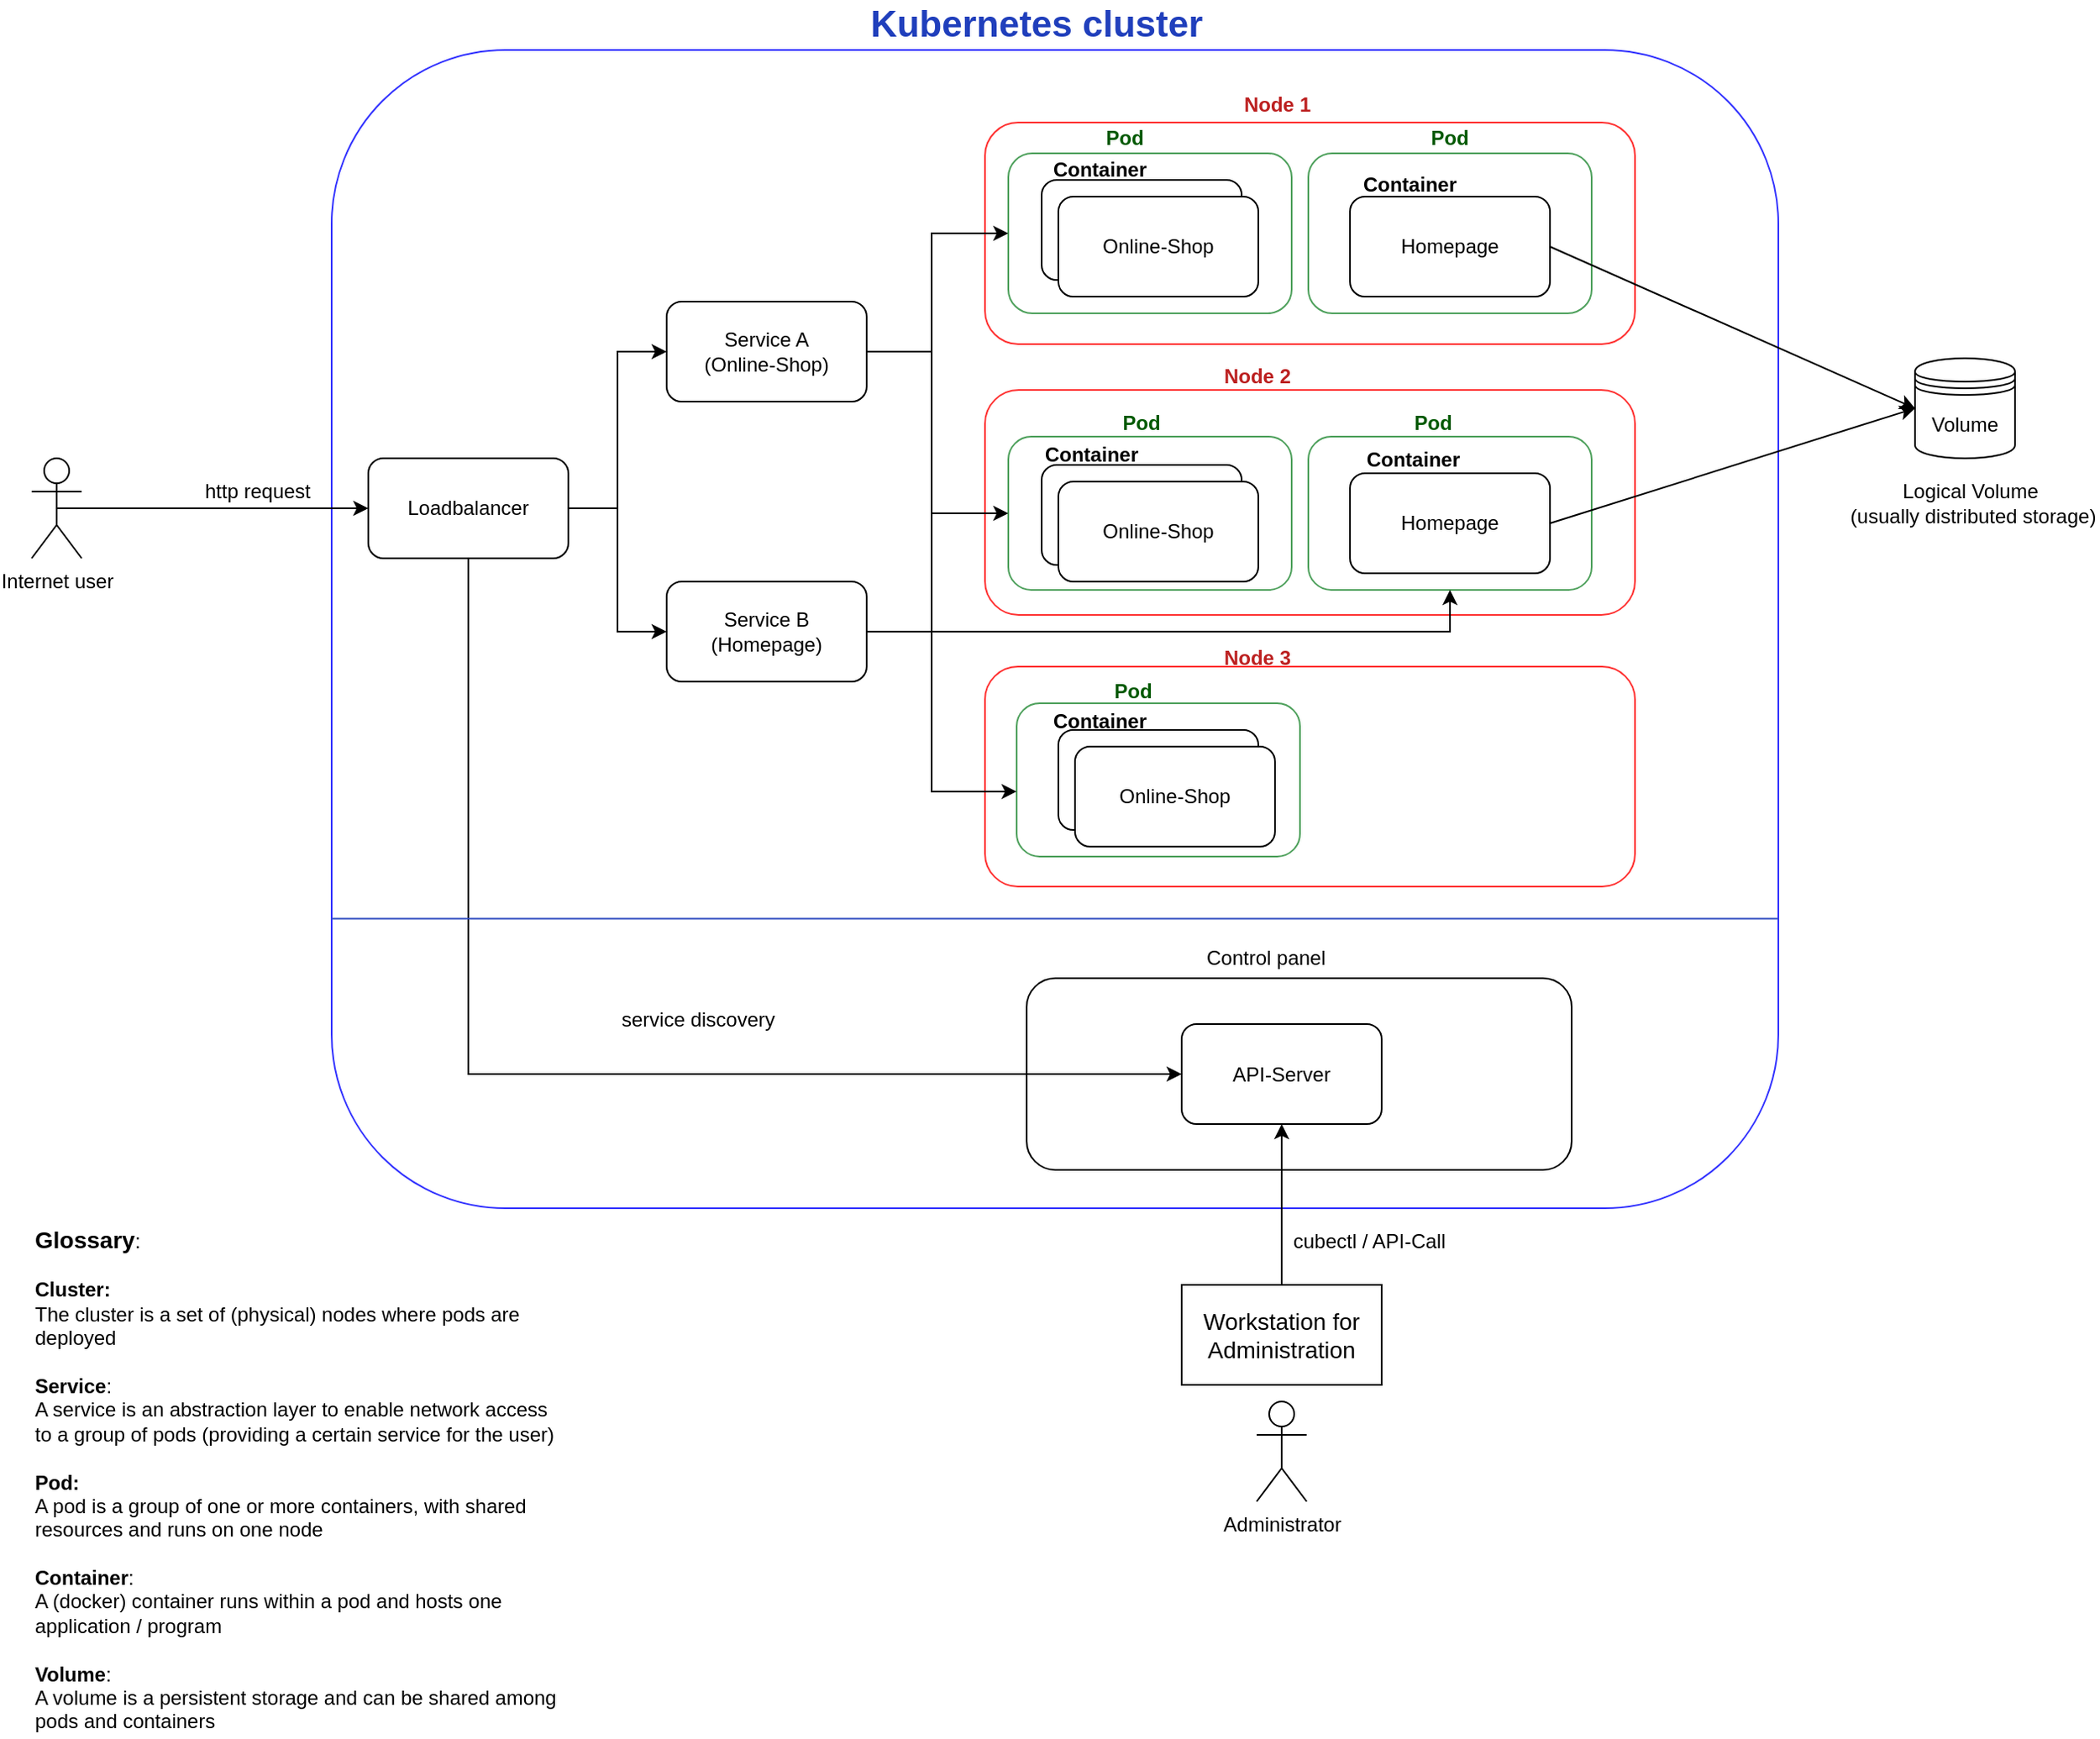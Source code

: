 <mxfile version="20.8.16" type="device"><diagram id="yRh2nw5WrjYz8bn3ZASc" name="Seite-1"><mxGraphModel dx="1418" dy="820" grid="1" gridSize="10" guides="1" tooltips="1" connect="1" arrows="1" fold="1" page="1" pageScale="1" pageWidth="827" pageHeight="1169" math="0" shadow="0"><root><mxCell id="0"/><mxCell id="1" parent="0"/><mxCell id="jIGemz8Pkm7NtJd_Iziw-28" value="" style="rounded=1;whiteSpace=wrap;html=1;strokeColor=#4fa15d;fontColor=#bc2020;fillColor=none;" parent="1" vertex="1"><mxGeometry x="626" y="365" width="170" height="92" as="geometry"/></mxCell><mxCell id="jIGemz8Pkm7NtJd_Iziw-38" value="" style="rounded=1;whiteSpace=wrap;html=1;strokeColor=#000000;fontColor=#000000;fillColor=none;" parent="1" vertex="1"><mxGeometry x="637" y="690" width="327" height="115" as="geometry"/></mxCell><mxCell id="jIGemz8Pkm7NtJd_Iziw-14" value="" style="rounded=1;whiteSpace=wrap;html=1;fillColor=none;strokeColor=#3333FF;" parent="1" vertex="1"><mxGeometry x="220" y="133" width="868" height="695" as="geometry"/></mxCell><mxCell id="jIGemz8Pkm7NtJd_Iziw-30" value="" style="rounded=1;whiteSpace=wrap;html=1;strokeColor=#4fa15d;fontColor=#bc2020;fillColor=none;" parent="1" vertex="1"><mxGeometry x="806" y="365" width="170" height="92" as="geometry"/></mxCell><mxCell id="jIGemz8Pkm7NtJd_Iziw-29" value="" style="rounded=1;whiteSpace=wrap;html=1;strokeColor=#4fa15d;fontColor=#bc2020;fillColor=none;" parent="1" vertex="1"><mxGeometry x="806" y="195" width="170" height="96" as="geometry"/></mxCell><mxCell id="jIGemz8Pkm7NtJd_Iziw-22" value="" style="rounded=1;whiteSpace=wrap;html=1;strokeColor=#ff3333;fontColor=#bc2037;fillColor=none;" parent="1" vertex="1"><mxGeometry x="612" y="503" width="390" height="132" as="geometry"/></mxCell><mxCell id="jIGemz8Pkm7NtJd_Iziw-1" value="Volume" style="shape=datastore;whiteSpace=wrap;html=1;" parent="1" vertex="1"><mxGeometry x="1170" y="318" width="60" height="60" as="geometry"/></mxCell><mxCell id="jIGemz8Pkm7NtJd_Iziw-35" style="edgeStyle=orthogonalEdgeStyle;rounded=0;orthogonalLoop=1;jettySize=auto;html=1;fontColor=#005900;entryX=0.5;entryY=1;entryDx=0;entryDy=0;startArrow=none;" parent="1" source="jIGemz8Pkm7NtJd_Iziw-50" target="jIGemz8Pkm7NtJd_Iziw-37" edge="1"><mxGeometry relative="1" as="geometry"><mxPoint x="783" y="854" as="sourcePoint"/><mxPoint x="843" y="854" as="targetPoint"/></mxGeometry></mxCell><mxCell id="jIGemz8Pkm7NtJd_Iziw-59" style="edgeStyle=orthogonalEdgeStyle;rounded=0;orthogonalLoop=1;jettySize=auto;html=1;exitX=0.5;exitY=0.5;exitDx=0;exitDy=0;exitPerimeter=0;fontSize=14;fontColor=#000000;" parent="1" source="jIGemz8Pkm7NtJd_Iziw-4" target="jIGemz8Pkm7NtJd_Iziw-56" edge="1"><mxGeometry relative="1" as="geometry"/></mxCell><mxCell id="jIGemz8Pkm7NtJd_Iziw-4" value="Internet user" style="shape=umlActor;verticalLabelPosition=bottom;verticalAlign=top;html=1;" parent="1" vertex="1"><mxGeometry x="40" y="378" width="30" height="60" as="geometry"/></mxCell><mxCell id="jIGemz8Pkm7NtJd_Iziw-5" value="Online-Shop" style="rounded=1;whiteSpace=wrap;html=1;" parent="1" vertex="1"><mxGeometry x="646" y="382" width="120" height="60" as="geometry"/></mxCell><mxCell id="jIGemz8Pkm7NtJd_Iziw-7" value="&lt;div style=&quot;&quot;&gt;&lt;span style=&quot;background-color: initial;&quot;&gt;&lt;b&gt;&lt;font style=&quot;font-size: 14px;&quot;&gt;Glossary&lt;/font&gt;&lt;/b&gt;:&lt;/span&gt;&lt;/div&gt;&lt;div style=&quot;&quot;&gt;&lt;span style=&quot;background-color: initial;&quot;&gt;&lt;br&gt;&lt;/span&gt;&lt;/div&gt;&lt;div style=&quot;border-color: var(--border-color);&quot;&gt;&lt;b style=&quot;border-color: var(--border-color);&quot;&gt;Cluster:&amp;nbsp;&lt;/b&gt;&lt;/div&gt;&lt;div style=&quot;&quot;&gt;&lt;span style=&quot;background-color: initial;&quot;&gt;The cluster is a set of (physical) nodes where pods are deployed&lt;/span&gt;&lt;/div&gt;&lt;div style=&quot;&quot;&gt;&lt;b&gt;&lt;br&gt;&lt;/b&gt;&lt;/div&gt;&lt;div style=&quot;border-color: var(--border-color);&quot;&gt;&lt;b style=&quot;border-color: var(--border-color);&quot;&gt;Service&lt;/b&gt;:&lt;/div&gt;&lt;div style=&quot;border-color: var(--border-color);&quot;&gt;A service is an abstraction layer to enable network access to a group of pods (providing a certain service for the user)&lt;/div&gt;&lt;div style=&quot;border-color: var(--border-color);&quot;&gt;&lt;br style=&quot;border-color: var(--border-color);&quot;&gt;&lt;/div&gt;&lt;div style=&quot;&quot;&gt;&lt;b&gt;Pod:&amp;nbsp;&lt;/b&gt;&lt;/div&gt;A pod is a group of one or more containers, with shared&amp;nbsp; resources and runs on one node&lt;div style=&quot;&quot;&gt;&lt;span style=&quot;background-color: initial;&quot;&gt;&amp;nbsp;&lt;/span&gt;&lt;/div&gt;&lt;div style=&quot;&quot;&gt;&lt;b style=&quot;background-color: initial;&quot;&gt;Container&lt;/b&gt;&lt;span style=&quot;background-color: initial;&quot;&gt;:&amp;nbsp;&lt;/span&gt;&lt;br&gt;&lt;/div&gt;&lt;div style=&quot;&quot;&gt;&lt;span style=&quot;background-color: initial;&quot;&gt;A (docker) container runs within a pod and hosts one application / program&amp;nbsp;&lt;/span&gt;&lt;/div&gt;&lt;div style=&quot;&quot;&gt;&lt;b style=&quot;background-color: initial;&quot;&gt;&lt;br&gt;&lt;/b&gt;&lt;/div&gt;&lt;div style=&quot;&quot;&gt;&lt;b style=&quot;background-color: initial;&quot;&gt;Volume&lt;/b&gt;&lt;span style=&quot;background-color: initial;&quot;&gt;:&lt;/span&gt;&lt;br&gt;&lt;/div&gt;&lt;div style=&quot;&quot;&gt;&lt;span style=&quot;background-color: initial;&quot;&gt;A volume is a persistent storage and can be shared among pods and containers&lt;/span&gt;&lt;/div&gt;" style="text;html=1;strokeColor=none;fillColor=none;align=left;verticalAlign=middle;whiteSpace=wrap;rounded=0;" parent="1" vertex="1"><mxGeometry x="40" y="835.5" width="317" height="310" as="geometry"/></mxCell><mxCell id="jIGemz8Pkm7NtJd_Iziw-8" value="Homepage" style="rounded=1;whiteSpace=wrap;html=1;" parent="1" vertex="1"><mxGeometry x="831" y="387" width="120" height="60" as="geometry"/></mxCell><mxCell id="jIGemz8Pkm7NtJd_Iziw-9" value="Homepage" style="rounded=1;whiteSpace=wrap;html=1;" parent="1" vertex="1"><mxGeometry x="831" y="221" width="120" height="60" as="geometry"/></mxCell><mxCell id="jIGemz8Pkm7NtJd_Iziw-10" value="Online-Shop" style="rounded=1;whiteSpace=wrap;html=1;" parent="1" vertex="1"><mxGeometry x="646" y="211" width="120" height="60" as="geometry"/></mxCell><mxCell id="jIGemz8Pkm7NtJd_Iziw-15" value="Kubernetes cluster" style="text;html=1;strokeColor=none;fillColor=none;align=center;verticalAlign=middle;whiteSpace=wrap;rounded=0;fontColor=#203fbc;fontStyle=1;fontSize=22;" parent="1" vertex="1"><mxGeometry x="500" y="103" width="286" height="30" as="geometry"/></mxCell><mxCell id="jIGemz8Pkm7NtJd_Iziw-16" value="" style="rounded=1;whiteSpace=wrap;html=1;strokeColor=#ff3333;fontColor=#bc2037;fillColor=none;" parent="1" vertex="1"><mxGeometry x="612" y="176.5" width="390" height="133" as="geometry"/></mxCell><mxCell id="jIGemz8Pkm7NtJd_Iziw-17" value="" style="rounded=1;whiteSpace=wrap;html=1;strokeColor=#ff3333;fontColor=#bc2037;fillColor=none;" parent="1" vertex="1"><mxGeometry x="612" y="337" width="390" height="135" as="geometry"/></mxCell><mxCell id="jIGemz8Pkm7NtJd_Iziw-18" value="Node 1" style="text;html=1;strokeColor=none;fillColor=none;align=center;verticalAlign=middle;whiteSpace=wrap;rounded=0;fontColor=#bc2020;fontStyle=1" parent="1" vertex="1"><mxGeometry x="732" y="151" width="111" height="30" as="geometry"/></mxCell><mxCell id="jIGemz8Pkm7NtJd_Iziw-19" value="Node 2" style="text;html=1;strokeColor=none;fillColor=none;align=center;verticalAlign=middle;whiteSpace=wrap;rounded=0;fontColor=#bc2020;fontStyle=1" parent="1" vertex="1"><mxGeometry x="720" y="314" width="111" height="30" as="geometry"/></mxCell><mxCell id="jIGemz8Pkm7NtJd_Iziw-23" value="Node 3" style="text;html=1;strokeColor=none;fillColor=none;align=center;verticalAlign=middle;whiteSpace=wrap;rounded=0;fontColor=#bc2020;fontStyle=1" parent="1" vertex="1"><mxGeometry x="720" y="483" width="111" height="30" as="geometry"/></mxCell><mxCell id="jIGemz8Pkm7NtJd_Iziw-24" value="Online-Shop" style="rounded=1;whiteSpace=wrap;html=1;" parent="1" vertex="1"><mxGeometry x="656" y="392" width="120" height="60" as="geometry"/></mxCell><mxCell id="jIGemz8Pkm7NtJd_Iziw-25" value="Online-Shop" style="rounded=1;whiteSpace=wrap;html=1;" parent="1" vertex="1"><mxGeometry x="656" y="221" width="120" height="60" as="geometry"/></mxCell><mxCell id="jIGemz8Pkm7NtJd_Iziw-26" value="" style="rounded=1;whiteSpace=wrap;html=1;strokeColor=#4fa15d;fontColor=#bc2020;fillColor=none;" parent="1" vertex="1"><mxGeometry x="626" y="195" width="170" height="96" as="geometry"/></mxCell><mxCell id="jIGemz8Pkm7NtJd_Iziw-27" value="&lt;font color=&quot;#005900&quot;&gt;Pod&lt;/font&gt;" style="text;html=1;strokeColor=none;fillColor=none;align=center;verticalAlign=middle;whiteSpace=wrap;rounded=0;fontColor=#203fbc;fontStyle=1" parent="1" vertex="1"><mxGeometry x="646" y="171" width="100" height="30" as="geometry"/></mxCell><mxCell id="jIGemz8Pkm7NtJd_Iziw-31" value="&lt;font color=&quot;#005900&quot;&gt;Pod&lt;/font&gt;" style="text;html=1;strokeColor=none;fillColor=none;align=center;verticalAlign=middle;whiteSpace=wrap;rounded=0;fontColor=#203fbc;fontStyle=1" parent="1" vertex="1"><mxGeometry x="841" y="171" width="100" height="30" as="geometry"/></mxCell><mxCell id="jIGemz8Pkm7NtJd_Iziw-32" value="&lt;font color=&quot;#005900&quot;&gt;Pod&lt;/font&gt;" style="text;html=1;strokeColor=none;fillColor=none;align=center;verticalAlign=middle;whiteSpace=wrap;rounded=0;fontColor=#203fbc;fontStyle=1" parent="1" vertex="1"><mxGeometry x="656" y="342" width="100" height="30" as="geometry"/></mxCell><mxCell id="jIGemz8Pkm7NtJd_Iziw-34" value="&lt;font color=&quot;#005900&quot;&gt;Pod&lt;/font&gt;" style="text;html=1;strokeColor=none;fillColor=none;align=center;verticalAlign=middle;whiteSpace=wrap;rounded=0;fontColor=#203fbc;fontStyle=1" parent="1" vertex="1"><mxGeometry x="831" y="342" width="100" height="30" as="geometry"/></mxCell><mxCell id="jIGemz8Pkm7NtJd_Iziw-36" value="&lt;div style=&quot;&quot;&gt;cubectl / API-Call&lt;/div&gt;" style="text;html=1;strokeColor=none;fillColor=none;align=left;verticalAlign=middle;whiteSpace=wrap;rounded=0;" parent="1" vertex="1"><mxGeometry x="795" y="835.5" width="115" height="25" as="geometry"/></mxCell><mxCell id="jIGemz8Pkm7NtJd_Iziw-37" value="API-Server" style="rounded=1;whiteSpace=wrap;html=1;strokeColor=#000000;fontColor=#000000;fillColor=none;" parent="1" vertex="1"><mxGeometry x="730" y="717.5" width="120" height="60" as="geometry"/></mxCell><mxCell id="jIGemz8Pkm7NtJd_Iziw-39" value="&lt;div style=&quot;&quot;&gt;Control panel&lt;/div&gt;" style="text;html=1;strokeColor=none;fillColor=none;align=left;verticalAlign=middle;whiteSpace=wrap;rounded=0;" parent="1" vertex="1"><mxGeometry x="743" y="665" width="115" height="25" as="geometry"/></mxCell><mxCell id="jIGemz8Pkm7NtJd_Iziw-40" value="" style="endArrow=classic;html=1;rounded=0;fontSize=14;fontColor=#000000;entryX=0;entryY=0.5;entryDx=0;entryDy=0;exitX=1;exitY=0.5;exitDx=0;exitDy=0;" parent="1" source="jIGemz8Pkm7NtJd_Iziw-9" target="jIGemz8Pkm7NtJd_Iziw-1" edge="1"><mxGeometry width="50" height="50" relative="1" as="geometry"><mxPoint x="773" y="555" as="sourcePoint"/><mxPoint x="823" y="505" as="targetPoint"/></mxGeometry></mxCell><mxCell id="jIGemz8Pkm7NtJd_Iziw-41" value="" style="endArrow=classic;html=1;rounded=0;fontSize=14;fontColor=#000000;exitX=1;exitY=0.5;exitDx=0;exitDy=0;entryX=0;entryY=0.5;entryDx=0;entryDy=0;" parent="1" source="jIGemz8Pkm7NtJd_Iziw-8" target="jIGemz8Pkm7NtJd_Iziw-1" edge="1"><mxGeometry width="50" height="50" relative="1" as="geometry"><mxPoint x="961" y="273" as="sourcePoint"/><mxPoint x="1103" y="345" as="targetPoint"/></mxGeometry></mxCell><mxCell id="jIGemz8Pkm7NtJd_Iziw-42" value="&lt;font color=&quot;#000000&quot;&gt;Container&lt;/font&gt;" style="text;html=1;strokeColor=none;fillColor=none;align=center;verticalAlign=middle;whiteSpace=wrap;rounded=0;fontColor=#203fbc;fontStyle=1" parent="1" vertex="1"><mxGeometry x="817" y="199" width="100" height="30" as="geometry"/></mxCell><mxCell id="jIGemz8Pkm7NtJd_Iziw-43" value="&lt;font color=&quot;#000000&quot;&gt;Container&lt;/font&gt;" style="text;html=1;strokeColor=none;fillColor=none;align=center;verticalAlign=middle;whiteSpace=wrap;rounded=0;fontColor=#203fbc;fontStyle=1" parent="1" vertex="1"><mxGeometry x="819" y="364" width="100" height="30" as="geometry"/></mxCell><mxCell id="jIGemz8Pkm7NtJd_Iziw-44" value="&lt;font color=&quot;#000000&quot;&gt;Container&lt;/font&gt;" style="text;html=1;strokeColor=none;fillColor=none;align=center;verticalAlign=middle;whiteSpace=wrap;rounded=0;fontColor=#203fbc;fontStyle=1" parent="1" vertex="1"><mxGeometry x="626" y="361" width="100" height="30" as="geometry"/></mxCell><mxCell id="jIGemz8Pkm7NtJd_Iziw-45" value="&lt;font color=&quot;#000000&quot;&gt;Container&lt;/font&gt;" style="text;html=1;strokeColor=none;fillColor=none;align=center;verticalAlign=middle;whiteSpace=wrap;rounded=0;fontColor=#203fbc;fontStyle=1" parent="1" vertex="1"><mxGeometry x="631" y="190" width="100" height="30" as="geometry"/></mxCell><mxCell id="jIGemz8Pkm7NtJd_Iziw-46" value="&lt;div style=&quot;&quot;&gt;Logical Volume&amp;nbsp;&lt;/div&gt;&lt;div style=&quot;&quot;&gt;(usually distributed storage)&lt;/div&gt;" style="text;html=1;strokeColor=none;fillColor=none;align=center;verticalAlign=middle;whiteSpace=wrap;rounded=0;" parent="1" vertex="1"><mxGeometry x="1130" y="392" width="150" height="25" as="geometry"/></mxCell><mxCell id="jIGemz8Pkm7NtJd_Iziw-50" value="Workstation for Administration" style="rounded=0;whiteSpace=wrap;html=1;strokeColor=#000000;fontSize=14;fontColor=#000000;fillColor=none;" parent="1" vertex="1"><mxGeometry x="730" y="874" width="120" height="60" as="geometry"/></mxCell><mxCell id="jIGemz8Pkm7NtJd_Iziw-51" value="Administrator" style="shape=umlActor;verticalLabelPosition=bottom;verticalAlign=top;html=1;" parent="1" vertex="1"><mxGeometry x="775" y="944" width="30" height="60" as="geometry"/></mxCell><mxCell id="jIGemz8Pkm7NtJd_Iziw-52" value="" style="rounded=1;whiteSpace=wrap;html=1;strokeColor=#4fa15d;fontColor=#bc2020;fillColor=none;" parent="1" vertex="1"><mxGeometry x="631" y="525" width="170" height="92" as="geometry"/></mxCell><mxCell id="jIGemz8Pkm7NtJd_Iziw-53" value="&lt;font color=&quot;#005900&quot;&gt;Pod&lt;/font&gt;" style="text;html=1;strokeColor=none;fillColor=none;align=center;verticalAlign=middle;whiteSpace=wrap;rounded=0;fontColor=#203fbc;fontStyle=1" parent="1" vertex="1"><mxGeometry x="651" y="503" width="100" height="30" as="geometry"/></mxCell><mxCell id="jIGemz8Pkm7NtJd_Iziw-54" value="&lt;font color=&quot;#000000&quot;&gt;Container&lt;/font&gt;" style="text;html=1;strokeColor=none;fillColor=none;align=center;verticalAlign=middle;whiteSpace=wrap;rounded=0;fontColor=#203fbc;fontStyle=1" parent="1" vertex="1"><mxGeometry x="631" y="521" width="100" height="30" as="geometry"/></mxCell><mxCell id="jIGemz8Pkm7NtJd_Iziw-55" value="Online-Shop" style="rounded=1;whiteSpace=wrap;html=1;" parent="1" vertex="1"><mxGeometry x="656" y="541" width="120" height="60" as="geometry"/></mxCell><mxCell id="jIGemz8Pkm7NtJd_Iziw-63" style="edgeStyle=orthogonalEdgeStyle;rounded=0;orthogonalLoop=1;jettySize=auto;html=1;entryX=0;entryY=0.5;entryDx=0;entryDy=0;fontSize=14;fontColor=#000000;" parent="1" source="jIGemz8Pkm7NtJd_Iziw-56" target="jIGemz8Pkm7NtJd_Iziw-58" edge="1"><mxGeometry relative="1" as="geometry"/></mxCell><mxCell id="jIGemz8Pkm7NtJd_Iziw-64" style="edgeStyle=orthogonalEdgeStyle;rounded=0;orthogonalLoop=1;jettySize=auto;html=1;exitX=1;exitY=0.5;exitDx=0;exitDy=0;entryX=0;entryY=0.5;entryDx=0;entryDy=0;fontSize=14;fontColor=#000000;" parent="1" source="jIGemz8Pkm7NtJd_Iziw-56" target="jIGemz8Pkm7NtJd_Iziw-57" edge="1"><mxGeometry relative="1" as="geometry"/></mxCell><mxCell id="jIGemz8Pkm7NtJd_Iziw-65" style="edgeStyle=orthogonalEdgeStyle;rounded=0;orthogonalLoop=1;jettySize=auto;html=1;exitX=0.5;exitY=1;exitDx=0;exitDy=0;entryX=0;entryY=0.5;entryDx=0;entryDy=0;fontSize=14;fontColor=#000000;" parent="1" source="jIGemz8Pkm7NtJd_Iziw-56" target="jIGemz8Pkm7NtJd_Iziw-37" edge="1"><mxGeometry relative="1" as="geometry"/></mxCell><mxCell id="jIGemz8Pkm7NtJd_Iziw-56" value="Loadbalancer" style="rounded=1;whiteSpace=wrap;html=1;" parent="1" vertex="1"><mxGeometry x="242" y="378" width="120" height="60" as="geometry"/></mxCell><mxCell id="jIGemz8Pkm7NtJd_Iziw-67" style="edgeStyle=orthogonalEdgeStyle;rounded=0;orthogonalLoop=1;jettySize=auto;html=1;fontSize=14;fontColor=#000000;entryX=0;entryY=0.5;entryDx=0;entryDy=0;" parent="1" source="jIGemz8Pkm7NtJd_Iziw-57" target="jIGemz8Pkm7NtJd_Iziw-26" edge="1"><mxGeometry relative="1" as="geometry"><mxPoint x="622" y="253" as="targetPoint"/><Array as="points"><mxPoint x="580" y="314"/><mxPoint x="580" y="243"/></Array></mxGeometry></mxCell><mxCell id="jrFhOmxHbqIWnzzQ1NDE-6" style="edgeStyle=orthogonalEdgeStyle;rounded=0;orthogonalLoop=1;jettySize=auto;html=1;entryX=0;entryY=0.576;entryDx=0;entryDy=0;entryPerimeter=0;" edge="1" parent="1" source="jIGemz8Pkm7NtJd_Iziw-57" target="jIGemz8Pkm7NtJd_Iziw-52"><mxGeometry relative="1" as="geometry"><Array as="points"><mxPoint x="580" y="314"/><mxPoint x="580" y="578"/></Array></mxGeometry></mxCell><mxCell id="jrFhOmxHbqIWnzzQ1NDE-7" style="edgeStyle=orthogonalEdgeStyle;rounded=0;orthogonalLoop=1;jettySize=auto;html=1;entryX=0;entryY=0.5;entryDx=0;entryDy=0;" edge="1" parent="1" source="jIGemz8Pkm7NtJd_Iziw-57" target="jIGemz8Pkm7NtJd_Iziw-28"><mxGeometry relative="1" as="geometry"><Array as="points"><mxPoint x="580" y="314"/><mxPoint x="580" y="411"/></Array></mxGeometry></mxCell><mxCell id="jIGemz8Pkm7NtJd_Iziw-57" value="Service A&lt;br&gt;(Online-Shop)" style="rounded=1;whiteSpace=wrap;html=1;" parent="1" vertex="1"><mxGeometry x="421" y="284" width="120" height="60" as="geometry"/></mxCell><mxCell id="jIGemz8Pkm7NtJd_Iziw-72" style="edgeStyle=orthogonalEdgeStyle;rounded=0;orthogonalLoop=1;jettySize=auto;html=1;entryX=0.5;entryY=1;entryDx=0;entryDy=0;fontSize=14;fontColor=#000000;" parent="1" source="jIGemz8Pkm7NtJd_Iziw-58" target="jIGemz8Pkm7NtJd_Iziw-30" edge="1"><mxGeometry relative="1" as="geometry"/></mxCell><mxCell id="jIGemz8Pkm7NtJd_Iziw-58" value="Service B&lt;br&gt;(Homepage)" style="rounded=1;whiteSpace=wrap;html=1;" parent="1" vertex="1"><mxGeometry x="421" y="452" width="120" height="60" as="geometry"/></mxCell><mxCell id="jIGemz8Pkm7NtJd_Iziw-60" value="&lt;div style=&quot;&quot;&gt;http request&lt;/div&gt;" style="text;html=1;strokeColor=none;fillColor=none;align=left;verticalAlign=middle;whiteSpace=wrap;rounded=0;" parent="1" vertex="1"><mxGeometry x="142" y="385" width="90" height="25" as="geometry"/></mxCell><mxCell id="jIGemz8Pkm7NtJd_Iziw-66" value="&lt;div style=&quot;&quot;&gt;service discovery&lt;/div&gt;" style="text;html=1;strokeColor=none;fillColor=none;align=left;verticalAlign=middle;whiteSpace=wrap;rounded=0;" parent="1" vertex="1"><mxGeometry x="392" y="702" width="150" height="25" as="geometry"/></mxCell><mxCell id="jIGemz8Pkm7NtJd_Iziw-74" value="" style="endArrow=none;html=1;rounded=0;fontSize=22;fontColor=#000000;entryX=0;entryY=0.75;entryDx=0;entryDy=0;exitX=1;exitY=0.75;exitDx=0;exitDy=0;strokeColor=#3350c1;" parent="1" source="jIGemz8Pkm7NtJd_Iziw-14" target="jIGemz8Pkm7NtJd_Iziw-14" edge="1"><mxGeometry width="50" height="50" relative="1" as="geometry"><mxPoint x="612" y="593" as="sourcePoint"/><mxPoint x="662" y="543" as="targetPoint"/></mxGeometry></mxCell><mxCell id="lc2cYe-c4JPNGU9hTnhu-1" value="Online-Shop" style="rounded=1;whiteSpace=wrap;html=1;" parent="1" vertex="1"><mxGeometry x="666" y="551" width="120" height="60" as="geometry"/></mxCell></root></mxGraphModel></diagram></mxfile>